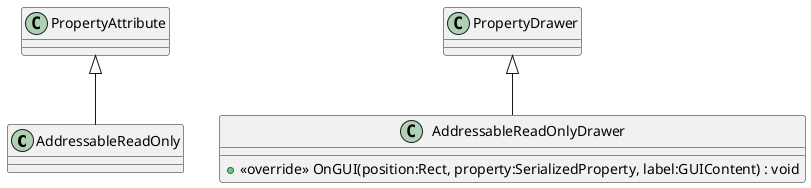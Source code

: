 @startuml
class AddressableReadOnly {
}
class AddressableReadOnlyDrawer {
    + <<override>> OnGUI(position:Rect, property:SerializedProperty, label:GUIContent) : void
}
PropertyAttribute <|-- AddressableReadOnly
PropertyDrawer <|-- AddressableReadOnlyDrawer
@enduml
